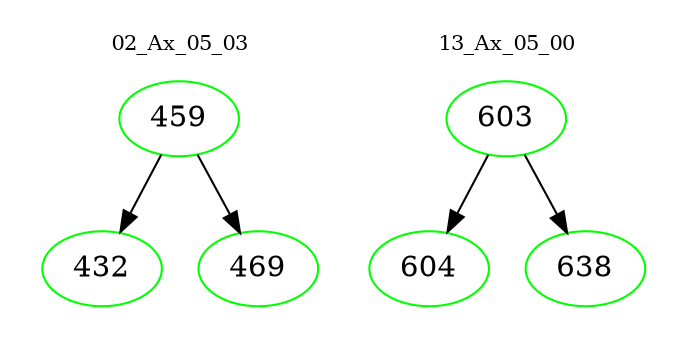 digraph{
subgraph cluster_0 {
color = white
label = "02_Ax_05_03";
fontsize=10;
T0_459 [label="459", color="green"]
T0_459 -> T0_432 [color="black"]
T0_432 [label="432", color="green"]
T0_459 -> T0_469 [color="black"]
T0_469 [label="469", color="green"]
}
subgraph cluster_1 {
color = white
label = "13_Ax_05_00";
fontsize=10;
T1_603 [label="603", color="green"]
T1_603 -> T1_604 [color="black"]
T1_604 [label="604", color="green"]
T1_603 -> T1_638 [color="black"]
T1_638 [label="638", color="green"]
}
}
